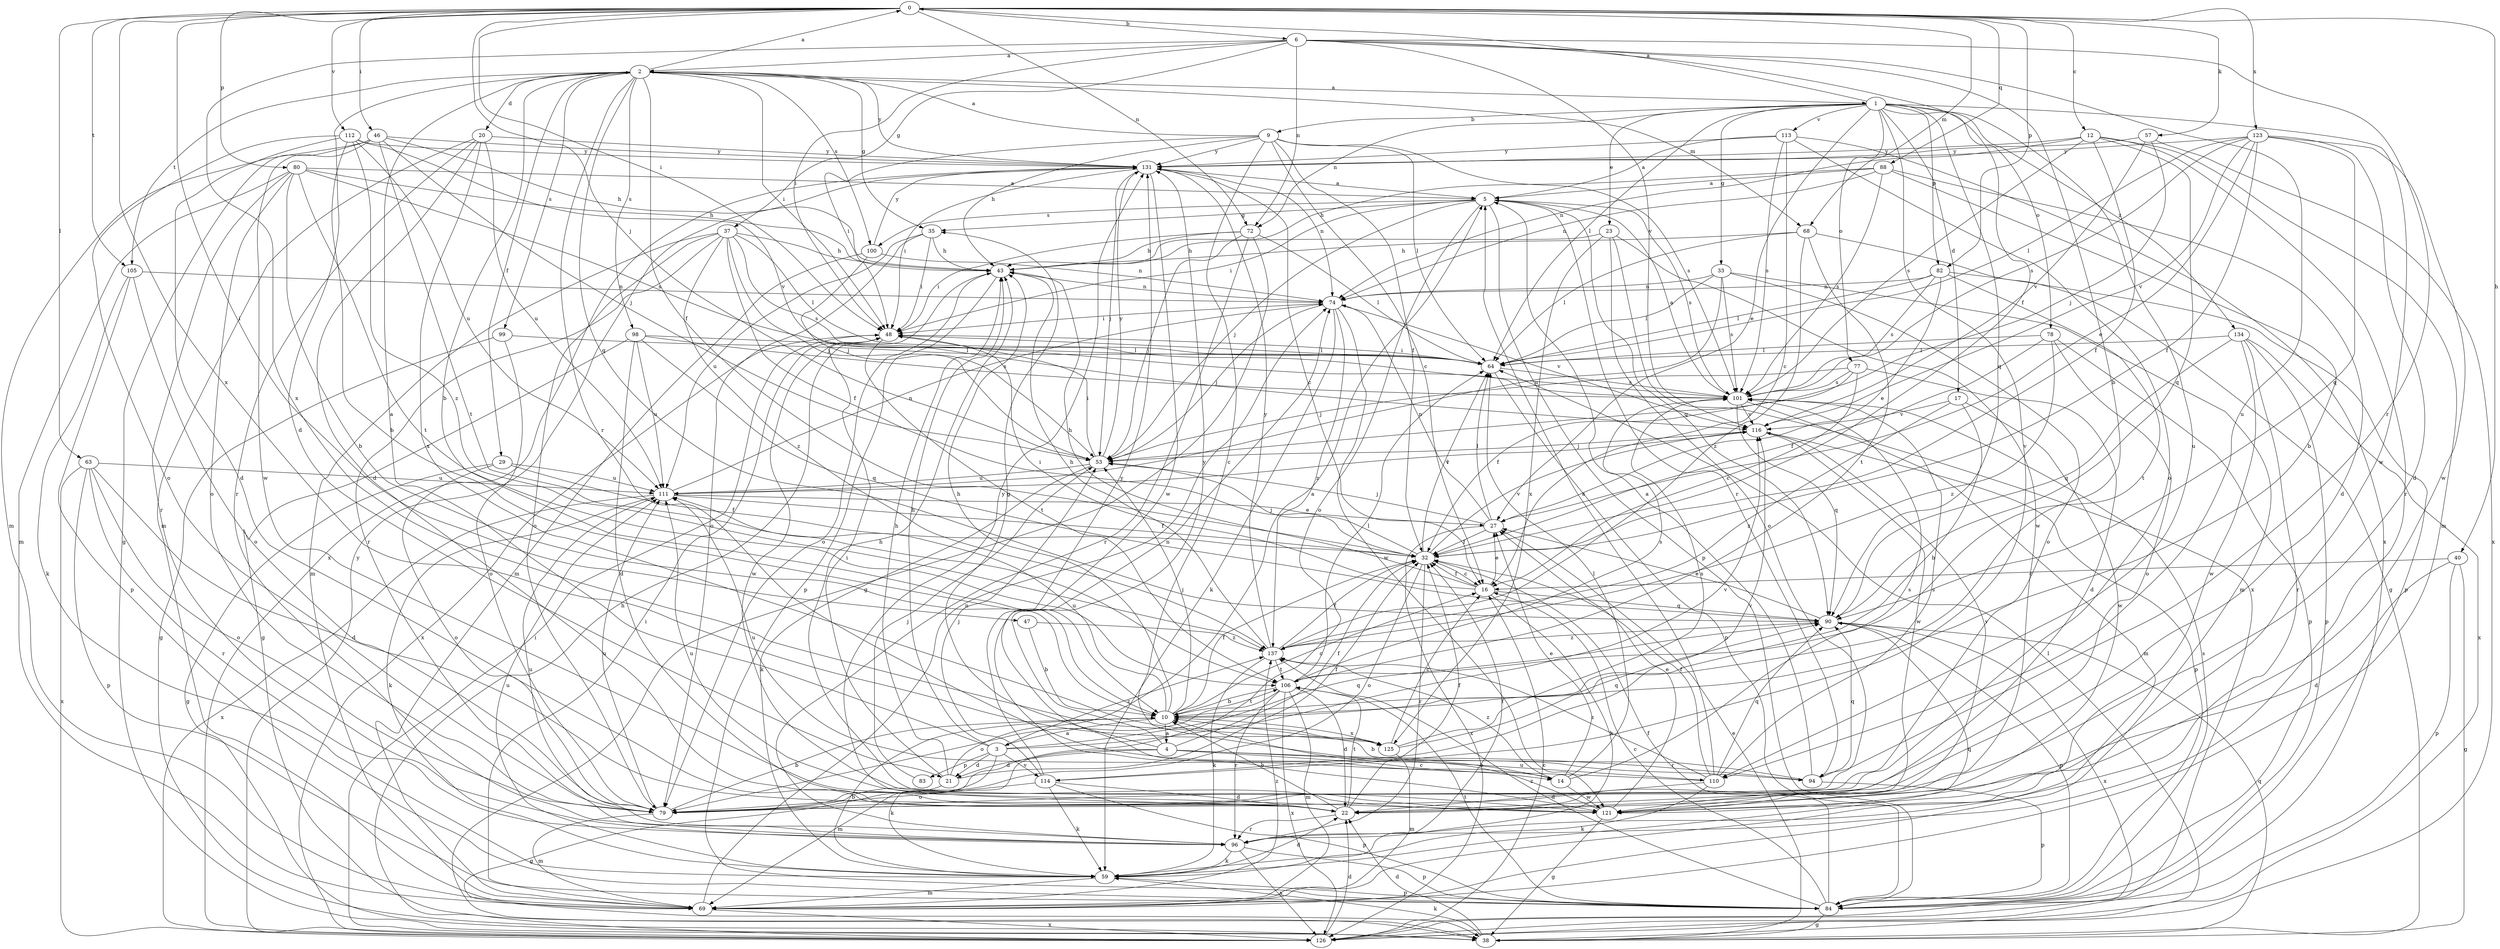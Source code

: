 strict digraph  {
0;
1;
2;
3;
4;
5;
6;
9;
10;
12;
14;
16;
17;
20;
21;
22;
23;
27;
29;
32;
33;
35;
37;
38;
40;
43;
46;
47;
48;
53;
57;
59;
63;
64;
68;
69;
72;
74;
77;
78;
79;
80;
82;
83;
84;
88;
90;
94;
96;
98;
99;
100;
101;
105;
106;
110;
111;
112;
113;
114;
116;
121;
123;
125;
126;
131;
134;
137;
0 -> 6  [label=b];
0 -> 12  [label=c];
0 -> 40  [label=h];
0 -> 46  [label=i];
0 -> 47  [label=i];
0 -> 48  [label=i];
0 -> 53  [label=j];
0 -> 57  [label=k];
0 -> 63  [label=l];
0 -> 68  [label=m];
0 -> 72  [label=n];
0 -> 80  [label=p];
0 -> 82  [label=p];
0 -> 88  [label=q];
0 -> 105  [label=t];
0 -> 112  [label=v];
0 -> 123  [label=x];
0 -> 125  [label=x];
1 -> 0  [label=a];
1 -> 9  [label=b];
1 -> 17  [label=d];
1 -> 23  [label=e];
1 -> 27  [label=e];
1 -> 33  [label=g];
1 -> 64  [label=l];
1 -> 72  [label=n];
1 -> 77  [label=o];
1 -> 78  [label=o];
1 -> 82  [label=p];
1 -> 90  [label=q];
1 -> 110  [label=u];
1 -> 113  [label=v];
1 -> 114  [label=v];
1 -> 121  [label=w];
1 -> 134  [label=z];
2 -> 0  [label=a];
2 -> 1  [label=a];
2 -> 10  [label=b];
2 -> 20  [label=d];
2 -> 21  [label=d];
2 -> 29  [label=f];
2 -> 32  [label=f];
2 -> 35  [label=g];
2 -> 48  [label=i];
2 -> 68  [label=m];
2 -> 90  [label=q];
2 -> 94  [label=r];
2 -> 98  [label=s];
2 -> 99  [label=s];
2 -> 100  [label=s];
2 -> 105  [label=t];
2 -> 131  [label=y];
3 -> 2  [label=a];
3 -> 21  [label=d];
3 -> 43  [label=h];
3 -> 69  [label=m];
3 -> 83  [label=p];
3 -> 90  [label=q];
3 -> 114  [label=v];
3 -> 116  [label=v];
3 -> 137  [label=z];
4 -> 14  [label=c];
4 -> 21  [label=d];
4 -> 32  [label=f];
4 -> 35  [label=g];
4 -> 59  [label=k];
4 -> 94  [label=r];
4 -> 110  [label=u];
4 -> 131  [label=y];
5 -> 35  [label=g];
5 -> 48  [label=i];
5 -> 53  [label=j];
5 -> 79  [label=o];
5 -> 84  [label=p];
5 -> 90  [label=q];
5 -> 94  [label=r];
5 -> 100  [label=s];
5 -> 101  [label=s];
6 -> 2  [label=a];
6 -> 10  [label=b];
6 -> 32  [label=f];
6 -> 37  [label=g];
6 -> 48  [label=i];
6 -> 72  [label=n];
6 -> 94  [label=r];
6 -> 110  [label=u];
6 -> 116  [label=v];
6 -> 125  [label=x];
9 -> 2  [label=a];
9 -> 14  [label=c];
9 -> 16  [label=c];
9 -> 32  [label=f];
9 -> 43  [label=h];
9 -> 48  [label=i];
9 -> 64  [label=l];
9 -> 101  [label=s];
9 -> 131  [label=y];
10 -> 3  [label=a];
10 -> 4  [label=a];
10 -> 16  [label=c];
10 -> 32  [label=f];
10 -> 43  [label=h];
10 -> 53  [label=j];
10 -> 106  [label=t];
10 -> 111  [label=u];
10 -> 125  [label=x];
12 -> 32  [label=f];
12 -> 69  [label=m];
12 -> 74  [label=n];
12 -> 90  [label=q];
12 -> 96  [label=r];
12 -> 101  [label=s];
12 -> 131  [label=y];
14 -> 27  [label=e];
14 -> 64  [label=l];
14 -> 101  [label=s];
14 -> 111  [label=u];
14 -> 121  [label=w];
14 -> 137  [label=z];
16 -> 27  [label=e];
16 -> 32  [label=f];
16 -> 43  [label=h];
16 -> 48  [label=i];
16 -> 59  [label=k];
16 -> 90  [label=q];
17 -> 10  [label=b];
17 -> 116  [label=v];
17 -> 121  [label=w];
17 -> 137  [label=z];
20 -> 22  [label=d];
20 -> 69  [label=m];
20 -> 96  [label=r];
20 -> 111  [label=u];
20 -> 125  [label=x];
20 -> 131  [label=y];
21 -> 5  [label=a];
21 -> 32  [label=f];
21 -> 38  [label=g];
21 -> 43  [label=h];
21 -> 48  [label=i];
22 -> 10  [label=b];
22 -> 32  [label=f];
22 -> 96  [label=r];
22 -> 106  [label=t];
22 -> 131  [label=y];
23 -> 43  [label=h];
23 -> 79  [label=o];
23 -> 121  [label=w];
23 -> 125  [label=x];
23 -> 126  [label=x];
27 -> 32  [label=f];
27 -> 53  [label=j];
27 -> 64  [label=l];
27 -> 74  [label=n];
27 -> 126  [label=x];
29 -> 32  [label=f];
29 -> 38  [label=g];
29 -> 79  [label=o];
29 -> 111  [label=u];
32 -> 16  [label=c];
32 -> 53  [label=j];
32 -> 64  [label=l];
32 -> 79  [label=o];
32 -> 96  [label=r];
32 -> 116  [label=v];
33 -> 64  [label=l];
33 -> 69  [label=m];
33 -> 74  [label=n];
33 -> 79  [label=o];
33 -> 101  [label=s];
33 -> 111  [label=u];
35 -> 43  [label=h];
35 -> 48  [label=i];
35 -> 79  [label=o];
35 -> 111  [label=u];
37 -> 32  [label=f];
37 -> 43  [label=h];
37 -> 53  [label=j];
37 -> 64  [label=l];
37 -> 69  [label=m];
37 -> 79  [label=o];
37 -> 96  [label=r];
37 -> 101  [label=s];
37 -> 137  [label=z];
38 -> 22  [label=d];
38 -> 27  [label=e];
38 -> 59  [label=k];
38 -> 64  [label=l];
38 -> 90  [label=q];
40 -> 16  [label=c];
40 -> 22  [label=d];
40 -> 38  [label=g];
40 -> 84  [label=p];
43 -> 74  [label=n];
43 -> 79  [label=o];
43 -> 84  [label=p];
46 -> 38  [label=g];
46 -> 43  [label=h];
46 -> 53  [label=j];
46 -> 69  [label=m];
46 -> 106  [label=t];
46 -> 121  [label=w];
46 -> 131  [label=y];
47 -> 10  [label=b];
47 -> 137  [label=z];
48 -> 64  [label=l];
48 -> 106  [label=t];
48 -> 121  [label=w];
48 -> 126  [label=x];
53 -> 48  [label=i];
53 -> 59  [label=k];
53 -> 111  [label=u];
53 -> 131  [label=y];
57 -> 53  [label=j];
57 -> 116  [label=v];
57 -> 126  [label=x];
57 -> 131  [label=y];
59 -> 10  [label=b];
59 -> 22  [label=d];
59 -> 69  [label=m];
59 -> 84  [label=p];
59 -> 90  [label=q];
59 -> 111  [label=u];
63 -> 22  [label=d];
63 -> 79  [label=o];
63 -> 84  [label=p];
63 -> 96  [label=r];
63 -> 111  [label=u];
63 -> 126  [label=x];
64 -> 48  [label=i];
64 -> 84  [label=p];
64 -> 101  [label=s];
68 -> 38  [label=g];
68 -> 43  [label=h];
68 -> 64  [label=l];
68 -> 106  [label=t];
68 -> 137  [label=z];
69 -> 48  [label=i];
69 -> 74  [label=n];
69 -> 126  [label=x];
69 -> 137  [label=z];
72 -> 38  [label=g];
72 -> 43  [label=h];
72 -> 48  [label=i];
72 -> 53  [label=j];
72 -> 64  [label=l];
72 -> 96  [label=r];
74 -> 48  [label=i];
74 -> 53  [label=j];
74 -> 59  [label=k];
74 -> 116  [label=v];
74 -> 121  [label=w];
74 -> 137  [label=z];
77 -> 16  [label=c];
77 -> 22  [label=d];
77 -> 32  [label=f];
77 -> 53  [label=j];
77 -> 101  [label=s];
78 -> 32  [label=f];
78 -> 64  [label=l];
78 -> 79  [label=o];
78 -> 84  [label=p];
78 -> 137  [label=z];
79 -> 10  [label=b];
79 -> 69  [label=m];
79 -> 111  [label=u];
80 -> 5  [label=a];
80 -> 10  [label=b];
80 -> 43  [label=h];
80 -> 69  [label=m];
80 -> 79  [label=o];
80 -> 96  [label=r];
80 -> 101  [label=s];
80 -> 106  [label=t];
82 -> 27  [label=e];
82 -> 64  [label=l];
82 -> 74  [label=n];
82 -> 84  [label=p];
82 -> 101  [label=s];
82 -> 106  [label=t];
83 -> 53  [label=j];
84 -> 16  [label=c];
84 -> 32  [label=f];
84 -> 38  [label=g];
84 -> 101  [label=s];
84 -> 106  [label=t];
84 -> 137  [label=z];
88 -> 5  [label=a];
88 -> 10  [label=b];
88 -> 22  [label=d];
88 -> 43  [label=h];
88 -> 74  [label=n];
88 -> 101  [label=s];
90 -> 27  [label=e];
90 -> 84  [label=p];
90 -> 126  [label=x];
90 -> 137  [label=z];
94 -> 5  [label=a];
94 -> 10  [label=b];
94 -> 84  [label=p];
94 -> 90  [label=q];
96 -> 32  [label=f];
96 -> 59  [label=k];
96 -> 84  [label=p];
96 -> 111  [label=u];
96 -> 126  [label=x];
98 -> 22  [label=d];
98 -> 38  [label=g];
98 -> 64  [label=l];
98 -> 90  [label=q];
98 -> 101  [label=s];
98 -> 111  [label=u];
99 -> 38  [label=g];
99 -> 64  [label=l];
99 -> 79  [label=o];
100 -> 53  [label=j];
100 -> 69  [label=m];
100 -> 74  [label=n];
100 -> 131  [label=y];
101 -> 5  [label=a];
101 -> 69  [label=m];
101 -> 90  [label=q];
101 -> 116  [label=v];
105 -> 59  [label=k];
105 -> 74  [label=n];
105 -> 79  [label=o];
105 -> 84  [label=p];
106 -> 10  [label=b];
106 -> 22  [label=d];
106 -> 64  [label=l];
106 -> 69  [label=m];
106 -> 79  [label=o];
106 -> 96  [label=r];
106 -> 101  [label=s];
106 -> 126  [label=x];
110 -> 5  [label=a];
110 -> 22  [label=d];
110 -> 32  [label=f];
110 -> 59  [label=k];
110 -> 90  [label=q];
110 -> 101  [label=s];
110 -> 131  [label=y];
110 -> 137  [label=z];
111 -> 27  [label=e];
111 -> 32  [label=f];
111 -> 59  [label=k];
111 -> 74  [label=n];
111 -> 116  [label=v];
111 -> 126  [label=x];
112 -> 10  [label=b];
112 -> 22  [label=d];
112 -> 79  [label=o];
112 -> 111  [label=u];
112 -> 116  [label=v];
112 -> 131  [label=y];
112 -> 137  [label=z];
113 -> 5  [label=a];
113 -> 16  [label=c];
113 -> 79  [label=o];
113 -> 101  [label=s];
113 -> 126  [label=x];
113 -> 131  [label=y];
114 -> 22  [label=d];
114 -> 53  [label=j];
114 -> 59  [label=k];
114 -> 74  [label=n];
114 -> 79  [label=o];
114 -> 84  [label=p];
114 -> 116  [label=v];
116 -> 53  [label=j];
116 -> 84  [label=p];
116 -> 121  [label=w];
121 -> 10  [label=b];
121 -> 27  [label=e];
121 -> 38  [label=g];
121 -> 43  [label=h];
121 -> 111  [label=u];
121 -> 116  [label=v];
123 -> 22  [label=d];
123 -> 27  [label=e];
123 -> 32  [label=f];
123 -> 64  [label=l];
123 -> 90  [label=q];
123 -> 101  [label=s];
123 -> 116  [label=v];
123 -> 121  [label=w];
123 -> 131  [label=y];
125 -> 16  [label=c];
125 -> 69  [label=m];
125 -> 90  [label=q];
125 -> 101  [label=s];
126 -> 16  [label=c];
126 -> 22  [label=d];
126 -> 43  [label=h];
126 -> 48  [label=i];
126 -> 131  [label=y];
131 -> 5  [label=a];
131 -> 16  [label=c];
131 -> 48  [label=i];
131 -> 53  [label=j];
131 -> 74  [label=n];
131 -> 121  [label=w];
131 -> 126  [label=x];
134 -> 64  [label=l];
134 -> 84  [label=p];
134 -> 90  [label=q];
134 -> 96  [label=r];
134 -> 121  [label=w];
134 -> 126  [label=x];
137 -> 32  [label=f];
137 -> 43  [label=h];
137 -> 59  [label=k];
137 -> 106  [label=t];
137 -> 131  [label=y];
}
